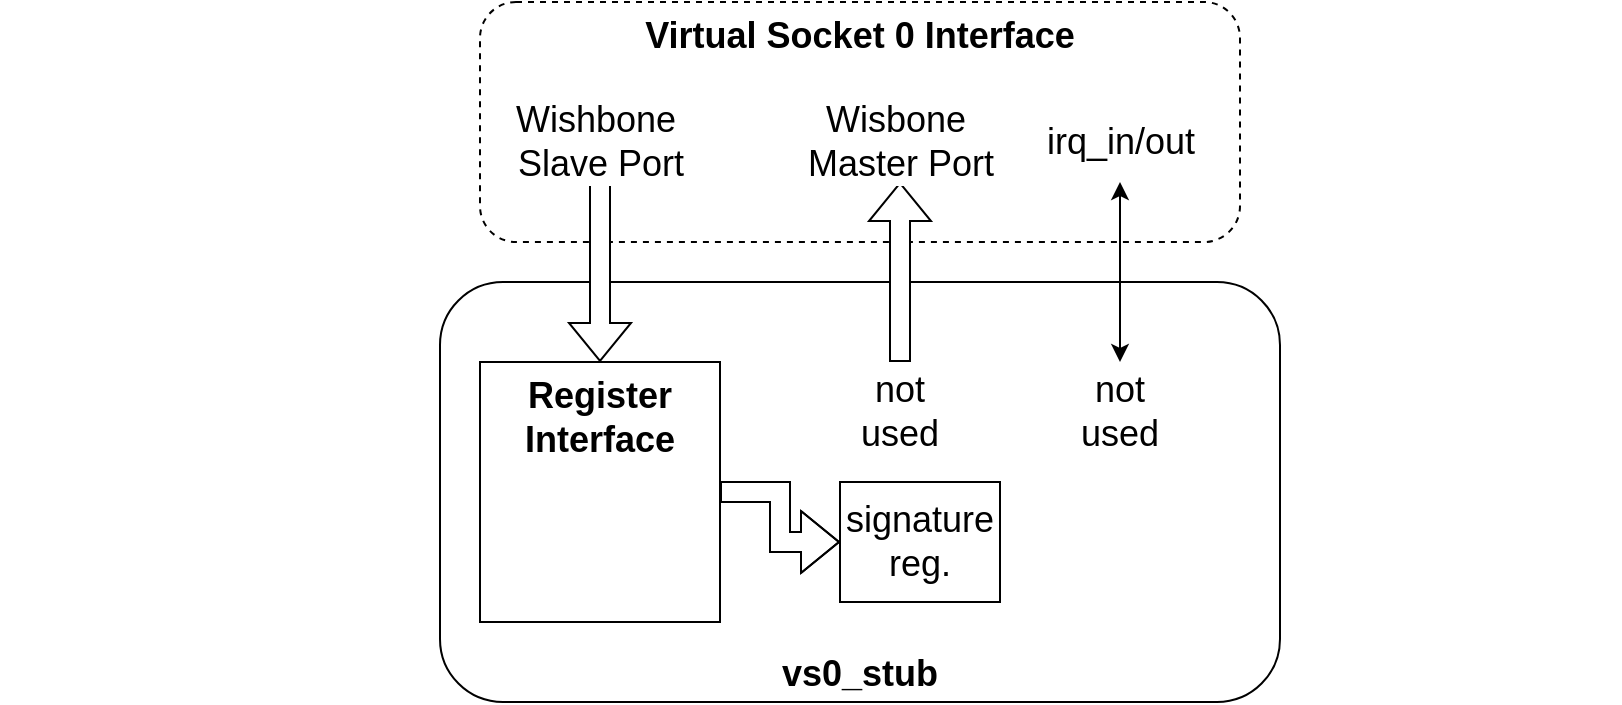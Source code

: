 <mxfile version="24.7.17">
  <diagram name="Page-1" id="9njubowyfSg2haKw-gr1">
    <mxGraphModel dx="2070" dy="1343" grid="1" gridSize="10" guides="1" tooltips="1" connect="1" arrows="1" fold="1" page="1" pageScale="1" pageWidth="850" pageHeight="1100" math="0" shadow="0">
      <root>
        <mxCell id="0" />
        <mxCell id="1" parent="0" />
        <mxCell id="ugU8k-yZXvJaa_w0K4QB-1" value="" style="rounded=0;whiteSpace=wrap;html=1;fillColor=default;strokeColor=none;" vertex="1" parent="1">
          <mxGeometry x="40" y="200" width="810" height="60" as="geometry" />
        </mxCell>
        <mxCell id="xy2FCuA8-idvxYoNVxFc-1" value="vs0_stub" style="rounded=1;whiteSpace=wrap;html=1;fontSize=18;fontStyle=1;verticalAlign=bottom;" parent="1" vertex="1">
          <mxGeometry x="260" y="240" width="420" height="210" as="geometry" />
        </mxCell>
        <mxCell id="xy2FCuA8-idvxYoNVxFc-17" value="&lt;b&gt;Virtual Socket 0 Interface&lt;/b&gt;" style="rounded=1;whiteSpace=wrap;html=1;fontSize=18;dashed=1;verticalAlign=top;" parent="1" vertex="1">
          <mxGeometry x="280" y="100" width="380" height="120" as="geometry" />
        </mxCell>
        <mxCell id="xy2FCuA8-idvxYoNVxFc-4" value="&lt;div style=&quot;font-size: 18px;&quot;&gt;Register&lt;/div&gt;&lt;div style=&quot;font-size: 18px;&quot;&gt;Interface&lt;/div&gt;" style="rounded=0;whiteSpace=wrap;html=1;fontSize=18;fontStyle=1;verticalAlign=top;" parent="1" vertex="1">
          <mxGeometry x="280" y="280" width="120" height="130" as="geometry" />
        </mxCell>
        <mxCell id="xy2FCuA8-idvxYoNVxFc-11" value="Wishbone&amp;nbsp;&lt;div&gt;Slave Port&lt;/div&gt;" style="shape=flexArrow;endArrow=classic;html=1;rounded=0;fontSize=18;fillColor=default;" parent="1" target="xy2FCuA8-idvxYoNVxFc-4" edge="1">
          <mxGeometry x="-1" y="-20" width="50" height="50" relative="1" as="geometry">
            <mxPoint x="340" y="190" as="sourcePoint" />
            <mxPoint x="370" y="90" as="targetPoint" />
            <mxPoint x="20" y="-20" as="offset" />
          </mxGeometry>
        </mxCell>
        <mxCell id="xy2FCuA8-idvxYoNVxFc-12" value="&lt;font style=&quot;font-size: 18px;&quot;&gt;Wisbone&amp;nbsp;&lt;/font&gt;&lt;div&gt;&lt;font style=&quot;font-size: 18px;&quot;&gt;Master Port&lt;/font&gt;&lt;/div&gt;" style="shape=flexArrow;endArrow=classic;html=1;rounded=0;fillColor=default;" parent="1" edge="1">
          <mxGeometry x="1" y="20" width="50" height="50" relative="1" as="geometry">
            <mxPoint x="490" y="280" as="sourcePoint" />
            <mxPoint x="490" y="190" as="targetPoint" />
            <mxPoint x="20" y="-20" as="offset" />
          </mxGeometry>
        </mxCell>
        <mxCell id="xy2FCuA8-idvxYoNVxFc-13" value="not used" style="text;html=1;align=center;verticalAlign=middle;whiteSpace=wrap;rounded=0;fontSize=18;" parent="1" vertex="1">
          <mxGeometry x="460" y="290" width="60" height="30" as="geometry" />
        </mxCell>
        <mxCell id="xy2FCuA8-idvxYoNVxFc-15" value="&lt;font style=&quot;font-size: 18px;&quot;&gt;irq_in/out&lt;/font&gt;" style="endArrow=classic;startArrow=classic;html=1;rounded=0;" parent="1" edge="1">
          <mxGeometry x="1" y="20" width="50" height="50" relative="1" as="geometry">
            <mxPoint x="600" y="280" as="sourcePoint" />
            <mxPoint x="600" y="190" as="targetPoint" />
            <mxPoint x="20" y="-20" as="offset" />
          </mxGeometry>
        </mxCell>
        <mxCell id="xy2FCuA8-idvxYoNVxFc-16" value="not used" style="text;html=1;align=center;verticalAlign=middle;whiteSpace=wrap;rounded=0;fontSize=18;" parent="1" vertex="1">
          <mxGeometry x="570" y="290" width="60" height="30" as="geometry" />
        </mxCell>
        <mxCell id="xy2FCuA8-idvxYoNVxFc-18" value="signature&lt;div style=&quot;font-size: 18px;&quot;&gt;reg.&lt;/div&gt;" style="rounded=0;whiteSpace=wrap;html=1;fontSize=18;" parent="1" vertex="1">
          <mxGeometry x="460" y="340" width="80" height="60" as="geometry" />
        </mxCell>
        <mxCell id="xy2FCuA8-idvxYoNVxFc-21" value="" style="shape=flexArrow;endArrow=classic;html=1;rounded=0;edgeStyle=orthogonalEdgeStyle;" parent="1" source="xy2FCuA8-idvxYoNVxFc-4" target="xy2FCuA8-idvxYoNVxFc-18" edge="1">
          <mxGeometry width="50" height="50" relative="1" as="geometry">
            <mxPoint x="500" y="550" as="sourcePoint" />
            <mxPoint x="550" y="500" as="targetPoint" />
          </mxGeometry>
        </mxCell>
      </root>
    </mxGraphModel>
  </diagram>
</mxfile>
